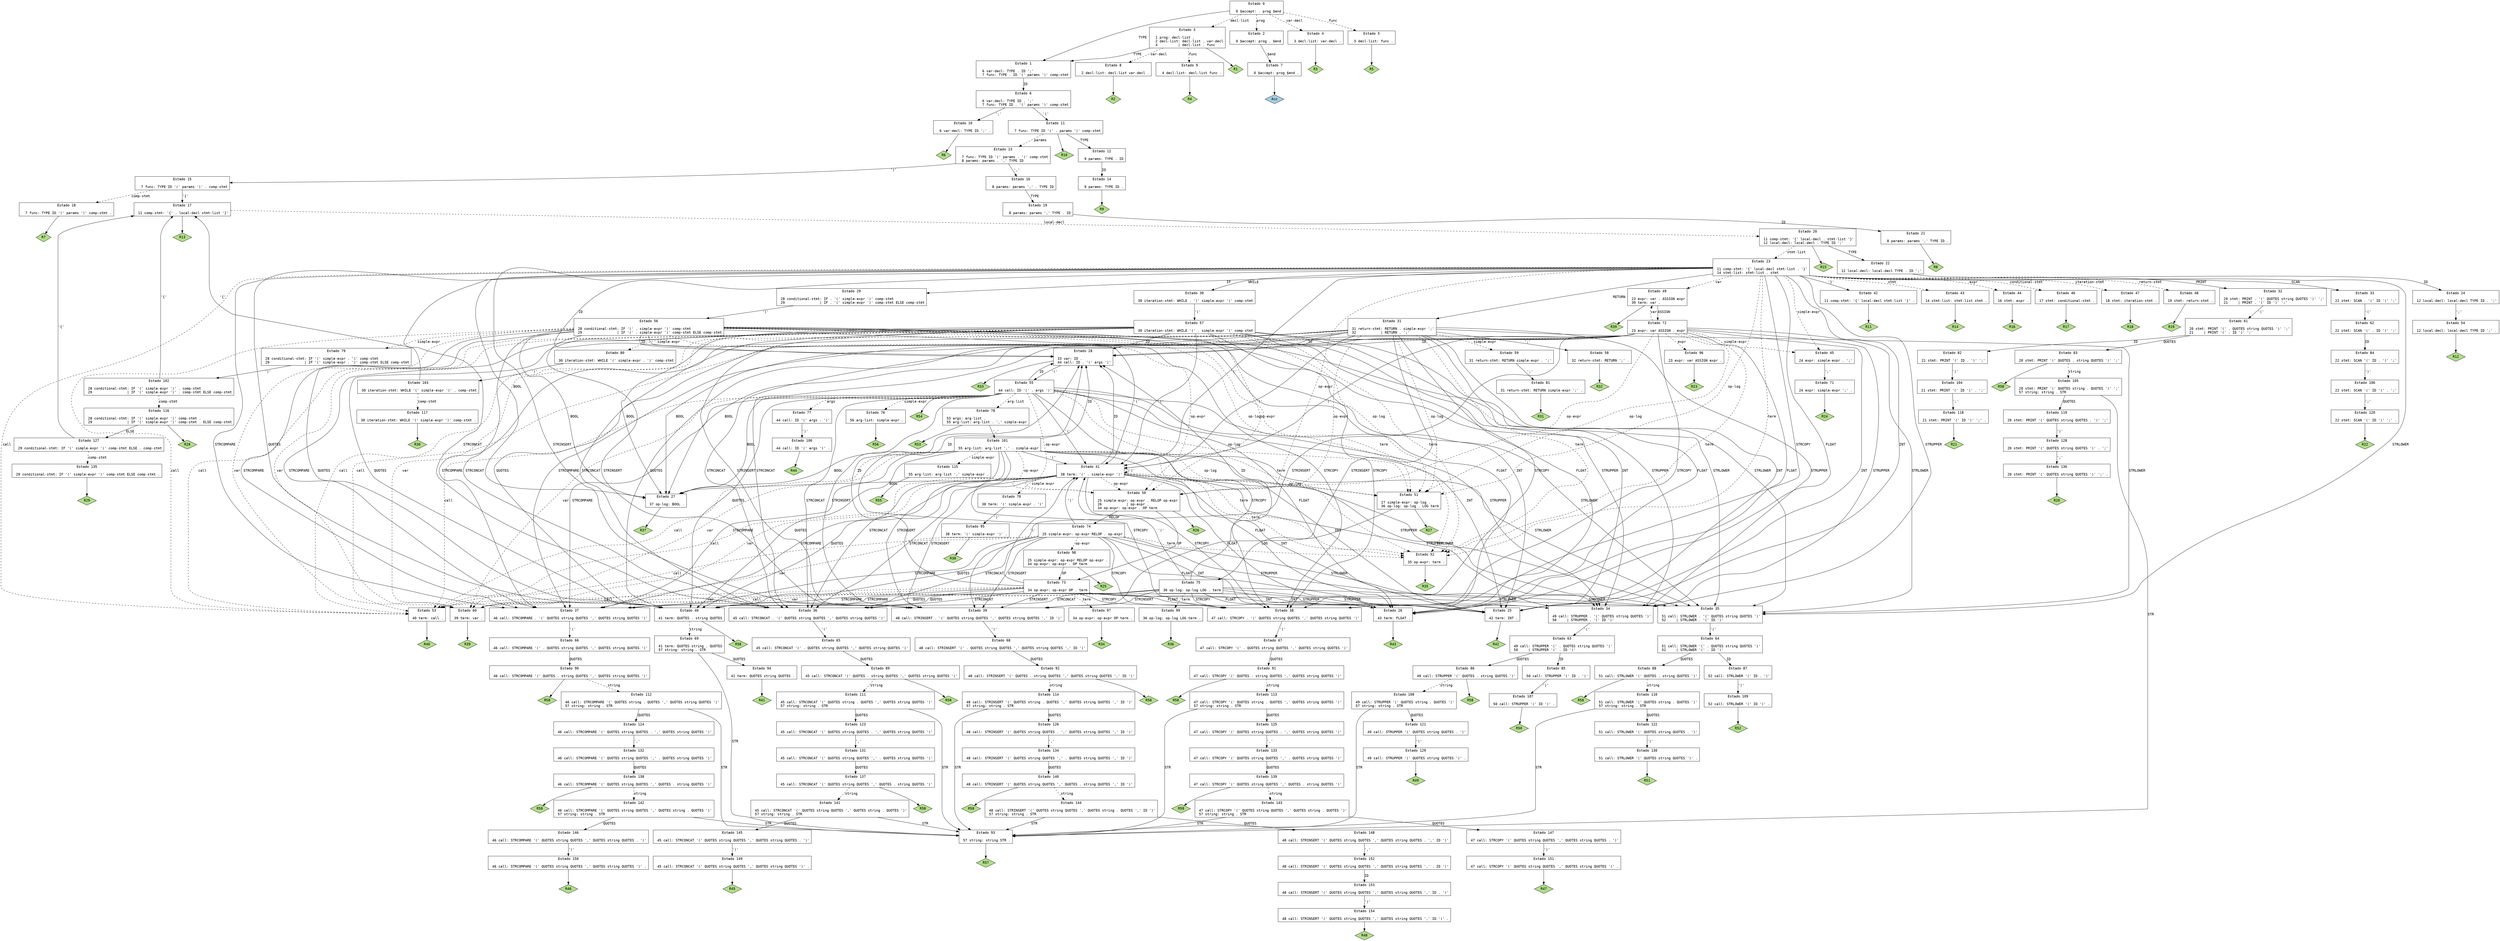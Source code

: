 // Gerado por GNU Bison 3.0.4.
// Relate erros para <bug-bison@gnu.org>.
// Site: <http://www.gnu.org/software/bison/>.

digraph "syntax.y"
{
  node [fontname = courier, shape = box, colorscheme = paired6]
  edge [fontname = courier]

  0 [label="Estado 0\n\l  0 $accept: . prog $end\l"]
  0 -> 1 [style=solid label="TYPE"]
  0 -> 2 [style=dashed label="prog"]
  0 -> 3 [style=dashed label="decl-list"]
  0 -> 4 [style=dashed label="var-decl"]
  0 -> 5 [style=dashed label="func"]
  1 [label="Estado 1\n\l  6 var-decl: TYPE . ID ';'\l  7 func: TYPE . ID '(' params ')' comp-stmt\l"]
  1 -> 6 [style=solid label="ID"]
  2 [label="Estado 2\n\l  0 $accept: prog . $end\l"]
  2 -> 7 [style=solid label="$end"]
  3 [label="Estado 3\n\l  1 prog: decl-list .\l  2 decl-list: decl-list . var-decl\l  4          | decl-list . func\l"]
  3 -> 1 [style=solid label="TYPE"]
  3 -> 8 [style=dashed label="var-decl"]
  3 -> 9 [style=dashed label="func"]
  3 -> "3R1" [style=solid]
 "3R1" [label="R1", fillcolor=3, shape=diamond, style=filled]
  4 [label="Estado 4\n\l  3 decl-list: var-decl .\l"]
  4 -> "4R3" [style=solid]
 "4R3" [label="R3", fillcolor=3, shape=diamond, style=filled]
  5 [label="Estado 5\n\l  5 decl-list: func .\l"]
  5 -> "5R5" [style=solid]
 "5R5" [label="R5", fillcolor=3, shape=diamond, style=filled]
  6 [label="Estado 6\n\l  6 var-decl: TYPE ID . ';'\l  7 func: TYPE ID . '(' params ')' comp-stmt\l"]
  6 -> 10 [style=solid label="';'"]
  6 -> 11 [style=solid label="'('"]
  7 [label="Estado 7\n\l  0 $accept: prog $end .\l"]
  7 -> "7R0" [style=solid]
 "7R0" [label="Acc", fillcolor=1, shape=diamond, style=filled]
  8 [label="Estado 8\n\l  2 decl-list: decl-list var-decl .\l"]
  8 -> "8R2" [style=solid]
 "8R2" [label="R2", fillcolor=3, shape=diamond, style=filled]
  9 [label="Estado 9\n\l  4 decl-list: decl-list func .\l"]
  9 -> "9R4" [style=solid]
 "9R4" [label="R4", fillcolor=3, shape=diamond, style=filled]
  10 [label="Estado 10\n\l  6 var-decl: TYPE ID ';' .\l"]
  10 -> "10R6" [style=solid]
 "10R6" [label="R6", fillcolor=3, shape=diamond, style=filled]
  11 [label="Estado 11\n\l  7 func: TYPE ID '(' . params ')' comp-stmt\l"]
  11 -> 12 [style=solid label="TYPE"]
  11 -> 13 [style=dashed label="params"]
  11 -> "11R10" [style=solid]
 "11R10" [label="R10", fillcolor=3, shape=diamond, style=filled]
  12 [label="Estado 12\n\l  9 params: TYPE . ID\l"]
  12 -> 14 [style=solid label="ID"]
  13 [label="Estado 13\n\l  7 func: TYPE ID '(' params . ')' comp-stmt\l  8 params: params . ',' TYPE ID\l"]
  13 -> 15 [style=solid label="')'"]
  13 -> 16 [style=solid label="','"]
  14 [label="Estado 14\n\l  9 params: TYPE ID .\l"]
  14 -> "14R9" [style=solid]
 "14R9" [label="R9", fillcolor=3, shape=diamond, style=filled]
  15 [label="Estado 15\n\l  7 func: TYPE ID '(' params ')' . comp-stmt\l"]
  15 -> 17 [style=solid label="'{'"]
  15 -> 18 [style=dashed label="comp-stmt"]
  16 [label="Estado 16\n\l  8 params: params ',' . TYPE ID\l"]
  16 -> 19 [style=solid label="TYPE"]
  17 [label="Estado 17\n\l 11 comp-stmt: '{' . local-decl stmt-list '}'\l"]
  17 -> 20 [style=dashed label="local-decl"]
  17 -> "17R13" [style=solid]
 "17R13" [label="R13", fillcolor=3, shape=diamond, style=filled]
  18 [label="Estado 18\n\l  7 func: TYPE ID '(' params ')' comp-stmt .\l"]
  18 -> "18R7" [style=solid]
 "18R7" [label="R7", fillcolor=3, shape=diamond, style=filled]
  19 [label="Estado 19\n\l  8 params: params ',' TYPE . ID\l"]
  19 -> 21 [style=solid label="ID"]
  20 [label="Estado 20\n\l 11 comp-stmt: '{' local-decl . stmt-list '}'\l 12 local-decl: local-decl . TYPE ID ';'\l"]
  20 -> 22 [style=solid label="TYPE"]
  20 -> 23 [style=dashed label="stmt-list"]
  20 -> "20R15" [style=solid]
 "20R15" [label="R15", fillcolor=3, shape=diamond, style=filled]
  21 [label="Estado 21\n\l  8 params: params ',' TYPE ID .\l"]
  21 -> "21R8" [style=solid]
 "21R8" [label="R8", fillcolor=3, shape=diamond, style=filled]
  22 [label="Estado 22\n\l 12 local-decl: local-decl TYPE . ID ';'\l"]
  22 -> 24 [style=solid label="ID"]
  23 [label="Estado 23\n\l 11 comp-stmt: '{' local-decl stmt-list . '}'\l 14 stmt-list: stmt-list . stmt\l"]
  23 -> 25 [style=solid label="INT"]
  23 -> 26 [style=solid label="FLOAT"]
  23 -> 27 [style=solid label="BOOL"]
  23 -> 28 [style=solid label="ID"]
  23 -> 29 [style=solid label="IF"]
  23 -> 30 [style=solid label="WHILE"]
  23 -> 31 [style=solid label="RETURN"]
  23 -> 32 [style=solid label="PRINT"]
  23 -> 33 [style=solid label="SCAN"]
  23 -> 34 [style=solid label="STRUPPER"]
  23 -> 35 [style=solid label="STRLOWER"]
  23 -> 36 [style=solid label="STRCONCAT"]
  23 -> 37 [style=solid label="STRCOMPARE"]
  23 -> 38 [style=solid label="STRCOPY"]
  23 -> 39 [style=solid label="STRINSERT"]
  23 -> 40 [style=solid label="QUOTES"]
  23 -> 41 [style=solid label="'('"]
  23 -> 42 [style=solid label="'}'"]
  23 -> 43 [style=dashed label="stmt"]
  23 -> 44 [style=dashed label="expr"]
  23 -> 45 [style=dashed label="simple-expr"]
  23 -> 46 [style=dashed label="conditional-stmt"]
  23 -> 47 [style=dashed label="iteration-stmt"]
  23 -> 48 [style=dashed label="return-stmt"]
  23 -> 49 [style=dashed label="var"]
  23 -> 50 [style=dashed label="op-expr"]
  23 -> 51 [style=dashed label="op-log"]
  23 -> 52 [style=dashed label="term"]
  23 -> 53 [style=dashed label="call"]
  24 [label="Estado 24\n\l 12 local-decl: local-decl TYPE ID . ';'\l"]
  24 -> 54 [style=solid label="';'"]
  25 [label="Estado 25\n\l 42 term: INT .\l"]
  25 -> "25R42" [style=solid]
 "25R42" [label="R42", fillcolor=3, shape=diamond, style=filled]
  26 [label="Estado 26\n\l 43 term: FLOAT .\l"]
  26 -> "26R43" [style=solid]
 "26R43" [label="R43", fillcolor=3, shape=diamond, style=filled]
  27 [label="Estado 27\n\l 37 op-log: BOOL .\l"]
  27 -> "27R37" [style=solid]
 "27R37" [label="R37", fillcolor=3, shape=diamond, style=filled]
  28 [label="Estado 28\n\l 33 var: ID .\l 44 call: ID . '(' args ')'\l"]
  28 -> 55 [style=solid label="'('"]
  28 -> "28R33" [style=solid]
 "28R33" [label="R33", fillcolor=3, shape=diamond, style=filled]
  29 [label="Estado 29\n\l 28 conditional-stmt: IF . '(' simple-expr ')' comp-stmt\l 29                 | IF . '(' simple-expr ')' comp-stmt ELSE comp-stmt\l"]
  29 -> 56 [style=solid label="'('"]
  30 [label="Estado 30\n\l 30 iteration-stmt: WHILE . '(' simple-expr ')' comp-stmt\l"]
  30 -> 57 [style=solid label="'('"]
  31 [label="Estado 31\n\l 31 return-stmt: RETURN . simple-expr ';'\l 32            | RETURN . ';'\l"]
  31 -> 25 [style=solid label="INT"]
  31 -> 26 [style=solid label="FLOAT"]
  31 -> 27 [style=solid label="BOOL"]
  31 -> 28 [style=solid label="ID"]
  31 -> 34 [style=solid label="STRUPPER"]
  31 -> 35 [style=solid label="STRLOWER"]
  31 -> 36 [style=solid label="STRCONCAT"]
  31 -> 37 [style=solid label="STRCOMPARE"]
  31 -> 38 [style=solid label="STRCOPY"]
  31 -> 39 [style=solid label="STRINSERT"]
  31 -> 40 [style=solid label="QUOTES"]
  31 -> 58 [style=solid label="';'"]
  31 -> 41 [style=solid label="'('"]
  31 -> 59 [style=dashed label="simple-expr"]
  31 -> 60 [style=dashed label="var"]
  31 -> 50 [style=dashed label="op-expr"]
  31 -> 51 [style=dashed label="op-log"]
  31 -> 52 [style=dashed label="term"]
  31 -> 53 [style=dashed label="call"]
  32 [label="Estado 32\n\l 20 stmt: PRINT . '(' QUOTES string QUOTES ')' ';'\l 21     | PRINT . '(' ID ')' ';'\l"]
  32 -> 61 [style=solid label="'('"]
  33 [label="Estado 33\n\l 22 stmt: SCAN . '(' ID ')' ';'\l"]
  33 -> 62 [style=solid label="'('"]
  34 [label="Estado 34\n\l 49 call: STRUPPER . '(' QUOTES string QUOTES ')'\l 50     | STRUPPER . '(' ID ')'\l"]
  34 -> 63 [style=solid label="'('"]
  35 [label="Estado 35\n\l 51 call: STRLOWER . '(' QUOTES string QUOTES ')'\l 52     | STRLOWER . '(' ID ')'\l"]
  35 -> 64 [style=solid label="'('"]
  36 [label="Estado 36\n\l 45 call: STRCONCAT . '(' QUOTES string QUOTES ',' QUOTES string QUOTES ')'\l"]
  36 -> 65 [style=solid label="'('"]
  37 [label="Estado 37\n\l 46 call: STRCOMPARE . '(' QUOTES string QUOTES ',' QUOTES string QUOTES ')'\l"]
  37 -> 66 [style=solid label="'('"]
  38 [label="Estado 38\n\l 47 call: STRCOPY . '(' QUOTES string QUOTES ',' QUOTES string QUOTES ')'\l"]
  38 -> 67 [style=solid label="'('"]
  39 [label="Estado 39\n\l 48 call: STRINSERT . '(' QUOTES string QUOTES ',' QUOTES string QUOTES ',' ID ')'\l"]
  39 -> 68 [style=solid label="'('"]
  40 [label="Estado 40\n\l 41 term: QUOTES . string QUOTES\l"]
  40 -> 69 [style=dashed label="string"]
  40 -> "40R58" [style=solid]
 "40R58" [label="R58", fillcolor=3, shape=diamond, style=filled]
  41 [label="Estado 41\n\l 38 term: '(' . simple-expr ')'\l"]
  41 -> 25 [style=solid label="INT"]
  41 -> 26 [style=solid label="FLOAT"]
  41 -> 27 [style=solid label="BOOL"]
  41 -> 28 [style=solid label="ID"]
  41 -> 34 [style=solid label="STRUPPER"]
  41 -> 35 [style=solid label="STRLOWER"]
  41 -> 36 [style=solid label="STRCONCAT"]
  41 -> 37 [style=solid label="STRCOMPARE"]
  41 -> 38 [style=solid label="STRCOPY"]
  41 -> 39 [style=solid label="STRINSERT"]
  41 -> 40 [style=solid label="QUOTES"]
  41 -> 41 [style=solid label="'('"]
  41 -> 70 [style=dashed label="simple-expr"]
  41 -> 60 [style=dashed label="var"]
  41 -> 50 [style=dashed label="op-expr"]
  41 -> 51 [style=dashed label="op-log"]
  41 -> 52 [style=dashed label="term"]
  41 -> 53 [style=dashed label="call"]
  42 [label="Estado 42\n\l 11 comp-stmt: '{' local-decl stmt-list '}' .\l"]
  42 -> "42R11" [style=solid]
 "42R11" [label="R11", fillcolor=3, shape=diamond, style=filled]
  43 [label="Estado 43\n\l 14 stmt-list: stmt-list stmt .\l"]
  43 -> "43R14" [style=solid]
 "43R14" [label="R14", fillcolor=3, shape=diamond, style=filled]
  44 [label="Estado 44\n\l 16 stmt: expr .\l"]
  44 -> "44R16" [style=solid]
 "44R16" [label="R16", fillcolor=3, shape=diamond, style=filled]
  45 [label="Estado 45\n\l 24 expr: simple-expr . ';'\l"]
  45 -> 71 [style=solid label="';'"]
  46 [label="Estado 46\n\l 17 stmt: conditional-stmt .\l"]
  46 -> "46R17" [style=solid]
 "46R17" [label="R17", fillcolor=3, shape=diamond, style=filled]
  47 [label="Estado 47\n\l 18 stmt: iteration-stmt .\l"]
  47 -> "47R18" [style=solid]
 "47R18" [label="R18", fillcolor=3, shape=diamond, style=filled]
  48 [label="Estado 48\n\l 19 stmt: return-stmt .\l"]
  48 -> "48R19" [style=solid]
 "48R19" [label="R19", fillcolor=3, shape=diamond, style=filled]
  49 [label="Estado 49\n\l 23 expr: var . ASSIGN expr\l 39 term: var .\l"]
  49 -> 72 [style=solid label="ASSIGN"]
  49 -> "49R39" [style=solid]
 "49R39" [label="R39", fillcolor=3, shape=diamond, style=filled]
  50 [label="Estado 50\n\l 25 simple-expr: op-expr . RELOP op-expr\l 26            | op-expr .\l 34 op-expr: op-expr . OP term\l"]
  50 -> 73 [style=solid label="OP"]
  50 -> 74 [style=solid label="RELOP"]
  50 -> "50R26" [style=solid]
 "50R26" [label="R26", fillcolor=3, shape=diamond, style=filled]
  51 [label="Estado 51\n\l 27 simple-expr: op-log .\l 36 op-log: op-log . LOG term\l"]
  51 -> 75 [style=solid label="LOG"]
  51 -> "51R27" [style=solid]
 "51R27" [label="R27", fillcolor=3, shape=diamond, style=filled]
  52 [label="Estado 52\n\l 35 op-expr: term .\l"]
  52 -> "52R35" [style=solid]
 "52R35" [label="R35", fillcolor=3, shape=diamond, style=filled]
  53 [label="Estado 53\n\l 40 term: call .\l"]
  53 -> "53R40" [style=solid]
 "53R40" [label="R40", fillcolor=3, shape=diamond, style=filled]
  54 [label="Estado 54\n\l 12 local-decl: local-decl TYPE ID ';' .\l"]
  54 -> "54R12" [style=solid]
 "54R12" [label="R12", fillcolor=3, shape=diamond, style=filled]
  55 [label="Estado 55\n\l 44 call: ID '(' . args ')'\l"]
  55 -> 25 [style=solid label="INT"]
  55 -> 26 [style=solid label="FLOAT"]
  55 -> 27 [style=solid label="BOOL"]
  55 -> 28 [style=solid label="ID"]
  55 -> 34 [style=solid label="STRUPPER"]
  55 -> 35 [style=solid label="STRLOWER"]
  55 -> 36 [style=solid label="STRCONCAT"]
  55 -> 37 [style=solid label="STRCOMPARE"]
  55 -> 38 [style=solid label="STRCOPY"]
  55 -> 39 [style=solid label="STRINSERT"]
  55 -> 40 [style=solid label="QUOTES"]
  55 -> 41 [style=solid label="'('"]
  55 -> 76 [style=dashed label="simple-expr"]
  55 -> 60 [style=dashed label="var"]
  55 -> 50 [style=dashed label="op-expr"]
  55 -> 51 [style=dashed label="op-log"]
  55 -> 52 [style=dashed label="term"]
  55 -> 53 [style=dashed label="call"]
  55 -> 77 [style=dashed label="args"]
  55 -> 78 [style=dashed label="arg-list"]
  55 -> "55R54" [style=solid]
 "55R54" [label="R54", fillcolor=3, shape=diamond, style=filled]
  56 [label="Estado 56\n\l 28 conditional-stmt: IF '(' . simple-expr ')' comp-stmt\l 29                 | IF '(' . simple-expr ')' comp-stmt ELSE comp-stmt\l"]
  56 -> 25 [style=solid label="INT"]
  56 -> 26 [style=solid label="FLOAT"]
  56 -> 27 [style=solid label="BOOL"]
  56 -> 28 [style=solid label="ID"]
  56 -> 34 [style=solid label="STRUPPER"]
  56 -> 35 [style=solid label="STRLOWER"]
  56 -> 36 [style=solid label="STRCONCAT"]
  56 -> 37 [style=solid label="STRCOMPARE"]
  56 -> 38 [style=solid label="STRCOPY"]
  56 -> 39 [style=solid label="STRINSERT"]
  56 -> 40 [style=solid label="QUOTES"]
  56 -> 41 [style=solid label="'('"]
  56 -> 79 [style=dashed label="simple-expr"]
  56 -> 60 [style=dashed label="var"]
  56 -> 50 [style=dashed label="op-expr"]
  56 -> 51 [style=dashed label="op-log"]
  56 -> 52 [style=dashed label="term"]
  56 -> 53 [style=dashed label="call"]
  57 [label="Estado 57\n\l 30 iteration-stmt: WHILE '(' . simple-expr ')' comp-stmt\l"]
  57 -> 25 [style=solid label="INT"]
  57 -> 26 [style=solid label="FLOAT"]
  57 -> 27 [style=solid label="BOOL"]
  57 -> 28 [style=solid label="ID"]
  57 -> 34 [style=solid label="STRUPPER"]
  57 -> 35 [style=solid label="STRLOWER"]
  57 -> 36 [style=solid label="STRCONCAT"]
  57 -> 37 [style=solid label="STRCOMPARE"]
  57 -> 38 [style=solid label="STRCOPY"]
  57 -> 39 [style=solid label="STRINSERT"]
  57 -> 40 [style=solid label="QUOTES"]
  57 -> 41 [style=solid label="'('"]
  57 -> 80 [style=dashed label="simple-expr"]
  57 -> 60 [style=dashed label="var"]
  57 -> 50 [style=dashed label="op-expr"]
  57 -> 51 [style=dashed label="op-log"]
  57 -> 52 [style=dashed label="term"]
  57 -> 53 [style=dashed label="call"]
  58 [label="Estado 58\n\l 32 return-stmt: RETURN ';' .\l"]
  58 -> "58R32" [style=solid]
 "58R32" [label="R32", fillcolor=3, shape=diamond, style=filled]
  59 [label="Estado 59\n\l 31 return-stmt: RETURN simple-expr . ';'\l"]
  59 -> 81 [style=solid label="';'"]
  60 [label="Estado 60\n\l 39 term: var .\l"]
  60 -> "60R39" [style=solid]
 "60R39" [label="R39", fillcolor=3, shape=diamond, style=filled]
  61 [label="Estado 61\n\l 20 stmt: PRINT '(' . QUOTES string QUOTES ')' ';'\l 21     | PRINT '(' . ID ')' ';'\l"]
  61 -> 82 [style=solid label="ID"]
  61 -> 83 [style=solid label="QUOTES"]
  62 [label="Estado 62\n\l 22 stmt: SCAN '(' . ID ')' ';'\l"]
  62 -> 84 [style=solid label="ID"]
  63 [label="Estado 63\n\l 49 call: STRUPPER '(' . QUOTES string QUOTES ')'\l 50     | STRUPPER '(' . ID ')'\l"]
  63 -> 85 [style=solid label="ID"]
  63 -> 86 [style=solid label="QUOTES"]
  64 [label="Estado 64\n\l 51 call: STRLOWER '(' . QUOTES string QUOTES ')'\l 52     | STRLOWER '(' . ID ')'\l"]
  64 -> 87 [style=solid label="ID"]
  64 -> 88 [style=solid label="QUOTES"]
  65 [label="Estado 65\n\l 45 call: STRCONCAT '(' . QUOTES string QUOTES ',' QUOTES string QUOTES ')'\l"]
  65 -> 89 [style=solid label="QUOTES"]
  66 [label="Estado 66\n\l 46 call: STRCOMPARE '(' . QUOTES string QUOTES ',' QUOTES string QUOTES ')'\l"]
  66 -> 90 [style=solid label="QUOTES"]
  67 [label="Estado 67\n\l 47 call: STRCOPY '(' . QUOTES string QUOTES ',' QUOTES string QUOTES ')'\l"]
  67 -> 91 [style=solid label="QUOTES"]
  68 [label="Estado 68\n\l 48 call: STRINSERT '(' . QUOTES string QUOTES ',' QUOTES string QUOTES ',' ID ')'\l"]
  68 -> 92 [style=solid label="QUOTES"]
  69 [label="Estado 69\n\l 41 term: QUOTES string . QUOTES\l 57 string: string . STR\l"]
  69 -> 93 [style=solid label="STR"]
  69 -> 94 [style=solid label="QUOTES"]
  70 [label="Estado 70\n\l 38 term: '(' simple-expr . ')'\l"]
  70 -> 95 [style=solid label="')'"]
  71 [label="Estado 71\n\l 24 expr: simple-expr ';' .\l"]
  71 -> "71R24" [style=solid]
 "71R24" [label="R24", fillcolor=3, shape=diamond, style=filled]
  72 [label="Estado 72\n\l 23 expr: var ASSIGN . expr\l"]
  72 -> 25 [style=solid label="INT"]
  72 -> 26 [style=solid label="FLOAT"]
  72 -> 27 [style=solid label="BOOL"]
  72 -> 28 [style=solid label="ID"]
  72 -> 34 [style=solid label="STRUPPER"]
  72 -> 35 [style=solid label="STRLOWER"]
  72 -> 36 [style=solid label="STRCONCAT"]
  72 -> 37 [style=solid label="STRCOMPARE"]
  72 -> 38 [style=solid label="STRCOPY"]
  72 -> 39 [style=solid label="STRINSERT"]
  72 -> 40 [style=solid label="QUOTES"]
  72 -> 41 [style=solid label="'('"]
  72 -> 96 [style=dashed label="expr"]
  72 -> 45 [style=dashed label="simple-expr"]
  72 -> 49 [style=dashed label="var"]
  72 -> 50 [style=dashed label="op-expr"]
  72 -> 51 [style=dashed label="op-log"]
  72 -> 52 [style=dashed label="term"]
  72 -> 53 [style=dashed label="call"]
  73 [label="Estado 73\n\l 34 op-expr: op-expr OP . term\l"]
  73 -> 25 [style=solid label="INT"]
  73 -> 26 [style=solid label="FLOAT"]
  73 -> 28 [style=solid label="ID"]
  73 -> 34 [style=solid label="STRUPPER"]
  73 -> 35 [style=solid label="STRLOWER"]
  73 -> 36 [style=solid label="STRCONCAT"]
  73 -> 37 [style=solid label="STRCOMPARE"]
  73 -> 38 [style=solid label="STRCOPY"]
  73 -> 39 [style=solid label="STRINSERT"]
  73 -> 40 [style=solid label="QUOTES"]
  73 -> 41 [style=solid label="'('"]
  73 -> 60 [style=dashed label="var"]
  73 -> 97 [style=dashed label="term"]
  73 -> 53 [style=dashed label="call"]
  74 [label="Estado 74\n\l 25 simple-expr: op-expr RELOP . op-expr\l"]
  74 -> 25 [style=solid label="INT"]
  74 -> 26 [style=solid label="FLOAT"]
  74 -> 28 [style=solid label="ID"]
  74 -> 34 [style=solid label="STRUPPER"]
  74 -> 35 [style=solid label="STRLOWER"]
  74 -> 36 [style=solid label="STRCONCAT"]
  74 -> 37 [style=solid label="STRCOMPARE"]
  74 -> 38 [style=solid label="STRCOPY"]
  74 -> 39 [style=solid label="STRINSERT"]
  74 -> 40 [style=solid label="QUOTES"]
  74 -> 41 [style=solid label="'('"]
  74 -> 60 [style=dashed label="var"]
  74 -> 98 [style=dashed label="op-expr"]
  74 -> 52 [style=dashed label="term"]
  74 -> 53 [style=dashed label="call"]
  75 [label="Estado 75\n\l 36 op-log: op-log LOG . term\l"]
  75 -> 25 [style=solid label="INT"]
  75 -> 26 [style=solid label="FLOAT"]
  75 -> 28 [style=solid label="ID"]
  75 -> 34 [style=solid label="STRUPPER"]
  75 -> 35 [style=solid label="STRLOWER"]
  75 -> 36 [style=solid label="STRCONCAT"]
  75 -> 37 [style=solid label="STRCOMPARE"]
  75 -> 38 [style=solid label="STRCOPY"]
  75 -> 39 [style=solid label="STRINSERT"]
  75 -> 40 [style=solid label="QUOTES"]
  75 -> 41 [style=solid label="'('"]
  75 -> 60 [style=dashed label="var"]
  75 -> 99 [style=dashed label="term"]
  75 -> 53 [style=dashed label="call"]
  76 [label="Estado 76\n\l 56 arg-list: simple-expr .\l"]
  76 -> "76R56" [style=solid]
 "76R56" [label="R56", fillcolor=3, shape=diamond, style=filled]
  77 [label="Estado 77\n\l 44 call: ID '(' args . ')'\l"]
  77 -> 100 [style=solid label="')'"]
  78 [label="Estado 78\n\l 53 args: arg-list .\l 55 arg-list: arg-list . ',' simple-expr\l"]
  78 -> 101 [style=solid label="','"]
  78 -> "78R53" [style=solid]
 "78R53" [label="R53", fillcolor=3, shape=diamond, style=filled]
  79 [label="Estado 79\n\l 28 conditional-stmt: IF '(' simple-expr . ')' comp-stmt\l 29                 | IF '(' simple-expr . ')' comp-stmt ELSE comp-stmt\l"]
  79 -> 102 [style=solid label="')'"]
  80 [label="Estado 80\n\l 30 iteration-stmt: WHILE '(' simple-expr . ')' comp-stmt\l"]
  80 -> 103 [style=solid label="')'"]
  81 [label="Estado 81\n\l 31 return-stmt: RETURN simple-expr ';' .\l"]
  81 -> "81R31" [style=solid]
 "81R31" [label="R31", fillcolor=3, shape=diamond, style=filled]
  82 [label="Estado 82\n\l 21 stmt: PRINT '(' ID . ')' ';'\l"]
  82 -> 104 [style=solid label="')'"]
  83 [label="Estado 83\n\l 20 stmt: PRINT '(' QUOTES . string QUOTES ')' ';'\l"]
  83 -> 105 [style=dashed label="string"]
  83 -> "83R58" [style=solid]
 "83R58" [label="R58", fillcolor=3, shape=diamond, style=filled]
  84 [label="Estado 84\n\l 22 stmt: SCAN '(' ID . ')' ';'\l"]
  84 -> 106 [style=solid label="')'"]
  85 [label="Estado 85\n\l 50 call: STRUPPER '(' ID . ')'\l"]
  85 -> 107 [style=solid label="')'"]
  86 [label="Estado 86\n\l 49 call: STRUPPER '(' QUOTES . string QUOTES ')'\l"]
  86 -> 108 [style=dashed label="string"]
  86 -> "86R58" [style=solid]
 "86R58" [label="R58", fillcolor=3, shape=diamond, style=filled]
  87 [label="Estado 87\n\l 52 call: STRLOWER '(' ID . ')'\l"]
  87 -> 109 [style=solid label="')'"]
  88 [label="Estado 88\n\l 51 call: STRLOWER '(' QUOTES . string QUOTES ')'\l"]
  88 -> 110 [style=dashed label="string"]
  88 -> "88R58" [style=solid]
 "88R58" [label="R58", fillcolor=3, shape=diamond, style=filled]
  89 [label="Estado 89\n\l 45 call: STRCONCAT '(' QUOTES . string QUOTES ',' QUOTES string QUOTES ')'\l"]
  89 -> 111 [style=dashed label="string"]
  89 -> "89R58" [style=solid]
 "89R58" [label="R58", fillcolor=3, shape=diamond, style=filled]
  90 [label="Estado 90\n\l 46 call: STRCOMPARE '(' QUOTES . string QUOTES ',' QUOTES string QUOTES ')'\l"]
  90 -> 112 [style=dashed label="string"]
  90 -> "90R58" [style=solid]
 "90R58" [label="R58", fillcolor=3, shape=diamond, style=filled]
  91 [label="Estado 91\n\l 47 call: STRCOPY '(' QUOTES . string QUOTES ',' QUOTES string QUOTES ')'\l"]
  91 -> 113 [style=dashed label="string"]
  91 -> "91R58" [style=solid]
 "91R58" [label="R58", fillcolor=3, shape=diamond, style=filled]
  92 [label="Estado 92\n\l 48 call: STRINSERT '(' QUOTES . string QUOTES ',' QUOTES string QUOTES ',' ID ')'\l"]
  92 -> 114 [style=dashed label="string"]
  92 -> "92R58" [style=solid]
 "92R58" [label="R58", fillcolor=3, shape=diamond, style=filled]
  93 [label="Estado 93\n\l 57 string: string STR .\l"]
  93 -> "93R57" [style=solid]
 "93R57" [label="R57", fillcolor=3, shape=diamond, style=filled]
  94 [label="Estado 94\n\l 41 term: QUOTES string QUOTES .\l"]
  94 -> "94R41" [style=solid]
 "94R41" [label="R41", fillcolor=3, shape=diamond, style=filled]
  95 [label="Estado 95\n\l 38 term: '(' simple-expr ')' .\l"]
  95 -> "95R38" [style=solid]
 "95R38" [label="R38", fillcolor=3, shape=diamond, style=filled]
  96 [label="Estado 96\n\l 23 expr: var ASSIGN expr .\l"]
  96 -> "96R23" [style=solid]
 "96R23" [label="R23", fillcolor=3, shape=diamond, style=filled]
  97 [label="Estado 97\n\l 34 op-expr: op-expr OP term .\l"]
  97 -> "97R34" [style=solid]
 "97R34" [label="R34", fillcolor=3, shape=diamond, style=filled]
  98 [label="Estado 98\n\l 25 simple-expr: op-expr RELOP op-expr .\l 34 op-expr: op-expr . OP term\l"]
  98 -> 73 [style=solid label="OP"]
  98 -> "98R25" [style=solid]
 "98R25" [label="R25", fillcolor=3, shape=diamond, style=filled]
  99 [label="Estado 99\n\l 36 op-log: op-log LOG term .\l"]
  99 -> "99R36" [style=solid]
 "99R36" [label="R36", fillcolor=3, shape=diamond, style=filled]
  100 [label="Estado 100\n\l 44 call: ID '(' args ')' .\l"]
  100 -> "100R44" [style=solid]
 "100R44" [label="R44", fillcolor=3, shape=diamond, style=filled]
  101 [label="Estado 101\n\l 55 arg-list: arg-list ',' . simple-expr\l"]
  101 -> 25 [style=solid label="INT"]
  101 -> 26 [style=solid label="FLOAT"]
  101 -> 27 [style=solid label="BOOL"]
  101 -> 28 [style=solid label="ID"]
  101 -> 34 [style=solid label="STRUPPER"]
  101 -> 35 [style=solid label="STRLOWER"]
  101 -> 36 [style=solid label="STRCONCAT"]
  101 -> 37 [style=solid label="STRCOMPARE"]
  101 -> 38 [style=solid label="STRCOPY"]
  101 -> 39 [style=solid label="STRINSERT"]
  101 -> 40 [style=solid label="QUOTES"]
  101 -> 41 [style=solid label="'('"]
  101 -> 115 [style=dashed label="simple-expr"]
  101 -> 60 [style=dashed label="var"]
  101 -> 50 [style=dashed label="op-expr"]
  101 -> 51 [style=dashed label="op-log"]
  101 -> 52 [style=dashed label="term"]
  101 -> 53 [style=dashed label="call"]
  102 [label="Estado 102\n\l 28 conditional-stmt: IF '(' simple-expr ')' . comp-stmt\l 29                 | IF '(' simple-expr ')' . comp-stmt ELSE comp-stmt\l"]
  102 -> 17 [style=solid label="'{'"]
  102 -> 116 [style=dashed label="comp-stmt"]
  103 [label="Estado 103\n\l 30 iteration-stmt: WHILE '(' simple-expr ')' . comp-stmt\l"]
  103 -> 17 [style=solid label="'{'"]
  103 -> 117 [style=dashed label="comp-stmt"]
  104 [label="Estado 104\n\l 21 stmt: PRINT '(' ID ')' . ';'\l"]
  104 -> 118 [style=solid label="';'"]
  105 [label="Estado 105\n\l 20 stmt: PRINT '(' QUOTES string . QUOTES ')' ';'\l 57 string: string . STR\l"]
  105 -> 93 [style=solid label="STR"]
  105 -> 119 [style=solid label="QUOTES"]
  106 [label="Estado 106\n\l 22 stmt: SCAN '(' ID ')' . ';'\l"]
  106 -> 120 [style=solid label="';'"]
  107 [label="Estado 107\n\l 50 call: STRUPPER '(' ID ')' .\l"]
  107 -> "107R50" [style=solid]
 "107R50" [label="R50", fillcolor=3, shape=diamond, style=filled]
  108 [label="Estado 108\n\l 49 call: STRUPPER '(' QUOTES string . QUOTES ')'\l 57 string: string . STR\l"]
  108 -> 93 [style=solid label="STR"]
  108 -> 121 [style=solid label="QUOTES"]
  109 [label="Estado 109\n\l 52 call: STRLOWER '(' ID ')' .\l"]
  109 -> "109R52" [style=solid]
 "109R52" [label="R52", fillcolor=3, shape=diamond, style=filled]
  110 [label="Estado 110\n\l 51 call: STRLOWER '(' QUOTES string . QUOTES ')'\l 57 string: string . STR\l"]
  110 -> 93 [style=solid label="STR"]
  110 -> 122 [style=solid label="QUOTES"]
  111 [label="Estado 111\n\l 45 call: STRCONCAT '(' QUOTES string . QUOTES ',' QUOTES string QUOTES ')'\l 57 string: string . STR\l"]
  111 -> 93 [style=solid label="STR"]
  111 -> 123 [style=solid label="QUOTES"]
  112 [label="Estado 112\n\l 46 call: STRCOMPARE '(' QUOTES string . QUOTES ',' QUOTES string QUOTES ')'\l 57 string: string . STR\l"]
  112 -> 93 [style=solid label="STR"]
  112 -> 124 [style=solid label="QUOTES"]
  113 [label="Estado 113\n\l 47 call: STRCOPY '(' QUOTES string . QUOTES ',' QUOTES string QUOTES ')'\l 57 string: string . STR\l"]
  113 -> 93 [style=solid label="STR"]
  113 -> 125 [style=solid label="QUOTES"]
  114 [label="Estado 114\n\l 48 call: STRINSERT '(' QUOTES string . QUOTES ',' QUOTES string QUOTES ',' ID ')'\l 57 string: string . STR\l"]
  114 -> 93 [style=solid label="STR"]
  114 -> 126 [style=solid label="QUOTES"]
  115 [label="Estado 115\n\l 55 arg-list: arg-list ',' simple-expr .\l"]
  115 -> "115R55" [style=solid]
 "115R55" [label="R55", fillcolor=3, shape=diamond, style=filled]
  116 [label="Estado 116\n\l 28 conditional-stmt: IF '(' simple-expr ')' comp-stmt .\l 29                 | IF '(' simple-expr ')' comp-stmt . ELSE comp-stmt\l"]
  116 -> 127 [style=solid label="ELSE"]
  116 -> "116R28" [style=solid]
 "116R28" [label="R28", fillcolor=3, shape=diamond, style=filled]
  117 [label="Estado 117\n\l 30 iteration-stmt: WHILE '(' simple-expr ')' comp-stmt .\l"]
  117 -> "117R30" [style=solid]
 "117R30" [label="R30", fillcolor=3, shape=diamond, style=filled]
  118 [label="Estado 118\n\l 21 stmt: PRINT '(' ID ')' ';' .\l"]
  118 -> "118R21" [style=solid]
 "118R21" [label="R21", fillcolor=3, shape=diamond, style=filled]
  119 [label="Estado 119\n\l 20 stmt: PRINT '(' QUOTES string QUOTES . ')' ';'\l"]
  119 -> 128 [style=solid label="')'"]
  120 [label="Estado 120\n\l 22 stmt: SCAN '(' ID ')' ';' .\l"]
  120 -> "120R22" [style=solid]
 "120R22" [label="R22", fillcolor=3, shape=diamond, style=filled]
  121 [label="Estado 121\n\l 49 call: STRUPPER '(' QUOTES string QUOTES . ')'\l"]
  121 -> 129 [style=solid label="')'"]
  122 [label="Estado 122\n\l 51 call: STRLOWER '(' QUOTES string QUOTES . ')'\l"]
  122 -> 130 [style=solid label="')'"]
  123 [label="Estado 123\n\l 45 call: STRCONCAT '(' QUOTES string QUOTES . ',' QUOTES string QUOTES ')'\l"]
  123 -> 131 [style=solid label="','"]
  124 [label="Estado 124\n\l 46 call: STRCOMPARE '(' QUOTES string QUOTES . ',' QUOTES string QUOTES ')'\l"]
  124 -> 132 [style=solid label="','"]
  125 [label="Estado 125\n\l 47 call: STRCOPY '(' QUOTES string QUOTES . ',' QUOTES string QUOTES ')'\l"]
  125 -> 133 [style=solid label="','"]
  126 [label="Estado 126\n\l 48 call: STRINSERT '(' QUOTES string QUOTES . ',' QUOTES string QUOTES ',' ID ')'\l"]
  126 -> 134 [style=solid label="','"]
  127 [label="Estado 127\n\l 29 conditional-stmt: IF '(' simple-expr ')' comp-stmt ELSE . comp-stmt\l"]
  127 -> 17 [style=solid label="'{'"]
  127 -> 135 [style=dashed label="comp-stmt"]
  128 [label="Estado 128\n\l 20 stmt: PRINT '(' QUOTES string QUOTES ')' . ';'\l"]
  128 -> 136 [style=solid label="';'"]
  129 [label="Estado 129\n\l 49 call: STRUPPER '(' QUOTES string QUOTES ')' .\l"]
  129 -> "129R49" [style=solid]
 "129R49" [label="R49", fillcolor=3, shape=diamond, style=filled]
  130 [label="Estado 130\n\l 51 call: STRLOWER '(' QUOTES string QUOTES ')' .\l"]
  130 -> "130R51" [style=solid]
 "130R51" [label="R51", fillcolor=3, shape=diamond, style=filled]
  131 [label="Estado 131\n\l 45 call: STRCONCAT '(' QUOTES string QUOTES ',' . QUOTES string QUOTES ')'\l"]
  131 -> 137 [style=solid label="QUOTES"]
  132 [label="Estado 132\n\l 46 call: STRCOMPARE '(' QUOTES string QUOTES ',' . QUOTES string QUOTES ')'\l"]
  132 -> 138 [style=solid label="QUOTES"]
  133 [label="Estado 133\n\l 47 call: STRCOPY '(' QUOTES string QUOTES ',' . QUOTES string QUOTES ')'\l"]
  133 -> 139 [style=solid label="QUOTES"]
  134 [label="Estado 134\n\l 48 call: STRINSERT '(' QUOTES string QUOTES ',' . QUOTES string QUOTES ',' ID ')'\l"]
  134 -> 140 [style=solid label="QUOTES"]
  135 [label="Estado 135\n\l 29 conditional-stmt: IF '(' simple-expr ')' comp-stmt ELSE comp-stmt .\l"]
  135 -> "135R29" [style=solid]
 "135R29" [label="R29", fillcolor=3, shape=diamond, style=filled]
  136 [label="Estado 136\n\l 20 stmt: PRINT '(' QUOTES string QUOTES ')' ';' .\l"]
  136 -> "136R20" [style=solid]
 "136R20" [label="R20", fillcolor=3, shape=diamond, style=filled]
  137 [label="Estado 137\n\l 45 call: STRCONCAT '(' QUOTES string QUOTES ',' QUOTES . string QUOTES ')'\l"]
  137 -> 141 [style=dashed label="string"]
  137 -> "137R58" [style=solid]
 "137R58" [label="R58", fillcolor=3, shape=diamond, style=filled]
  138 [label="Estado 138\n\l 46 call: STRCOMPARE '(' QUOTES string QUOTES ',' QUOTES . string QUOTES ')'\l"]
  138 -> 142 [style=dashed label="string"]
  138 -> "138R58" [style=solid]
 "138R58" [label="R58", fillcolor=3, shape=diamond, style=filled]
  139 [label="Estado 139\n\l 47 call: STRCOPY '(' QUOTES string QUOTES ',' QUOTES . string QUOTES ')'\l"]
  139 -> 143 [style=dashed label="string"]
  139 -> "139R58" [style=solid]
 "139R58" [label="R58", fillcolor=3, shape=diamond, style=filled]
  140 [label="Estado 140\n\l 48 call: STRINSERT '(' QUOTES string QUOTES ',' QUOTES . string QUOTES ',' ID ')'\l"]
  140 -> 144 [style=dashed label="string"]
  140 -> "140R58" [style=solid]
 "140R58" [label="R58", fillcolor=3, shape=diamond, style=filled]
  141 [label="Estado 141\n\l 45 call: STRCONCAT '(' QUOTES string QUOTES ',' QUOTES string . QUOTES ')'\l 57 string: string . STR\l"]
  141 -> 93 [style=solid label="STR"]
  141 -> 145 [style=solid label="QUOTES"]
  142 [label="Estado 142\n\l 46 call: STRCOMPARE '(' QUOTES string QUOTES ',' QUOTES string . QUOTES ')'\l 57 string: string . STR\l"]
  142 -> 93 [style=solid label="STR"]
  142 -> 146 [style=solid label="QUOTES"]
  143 [label="Estado 143\n\l 47 call: STRCOPY '(' QUOTES string QUOTES ',' QUOTES string . QUOTES ')'\l 57 string: string . STR\l"]
  143 -> 93 [style=solid label="STR"]
  143 -> 147 [style=solid label="QUOTES"]
  144 [label="Estado 144\n\l 48 call: STRINSERT '(' QUOTES string QUOTES ',' QUOTES string . QUOTES ',' ID ')'\l 57 string: string . STR\l"]
  144 -> 93 [style=solid label="STR"]
  144 -> 148 [style=solid label="QUOTES"]
  145 [label="Estado 145\n\l 45 call: STRCONCAT '(' QUOTES string QUOTES ',' QUOTES string QUOTES . ')'\l"]
  145 -> 149 [style=solid label="')'"]
  146 [label="Estado 146\n\l 46 call: STRCOMPARE '(' QUOTES string QUOTES ',' QUOTES string QUOTES . ')'\l"]
  146 -> 150 [style=solid label="')'"]
  147 [label="Estado 147\n\l 47 call: STRCOPY '(' QUOTES string QUOTES ',' QUOTES string QUOTES . ')'\l"]
  147 -> 151 [style=solid label="')'"]
  148 [label="Estado 148\n\l 48 call: STRINSERT '(' QUOTES string QUOTES ',' QUOTES string QUOTES . ',' ID ')'\l"]
  148 -> 152 [style=solid label="','"]
  149 [label="Estado 149\n\l 45 call: STRCONCAT '(' QUOTES string QUOTES ',' QUOTES string QUOTES ')' .\l"]
  149 -> "149R45" [style=solid]
 "149R45" [label="R45", fillcolor=3, shape=diamond, style=filled]
  150 [label="Estado 150\n\l 46 call: STRCOMPARE '(' QUOTES string QUOTES ',' QUOTES string QUOTES ')' .\l"]
  150 -> "150R46" [style=solid]
 "150R46" [label="R46", fillcolor=3, shape=diamond, style=filled]
  151 [label="Estado 151\n\l 47 call: STRCOPY '(' QUOTES string QUOTES ',' QUOTES string QUOTES ')' .\l"]
  151 -> "151R47" [style=solid]
 "151R47" [label="R47", fillcolor=3, shape=diamond, style=filled]
  152 [label="Estado 152\n\l 48 call: STRINSERT '(' QUOTES string QUOTES ',' QUOTES string QUOTES ',' . ID ')'\l"]
  152 -> 153 [style=solid label="ID"]
  153 [label="Estado 153\n\l 48 call: STRINSERT '(' QUOTES string QUOTES ',' QUOTES string QUOTES ',' ID . ')'\l"]
  153 -> 154 [style=solid label="')'"]
  154 [label="Estado 154\n\l 48 call: STRINSERT '(' QUOTES string QUOTES ',' QUOTES string QUOTES ',' ID ')' .\l"]
  154 -> "154R48" [style=solid]
 "154R48" [label="R48", fillcolor=3, shape=diamond, style=filled]
}
